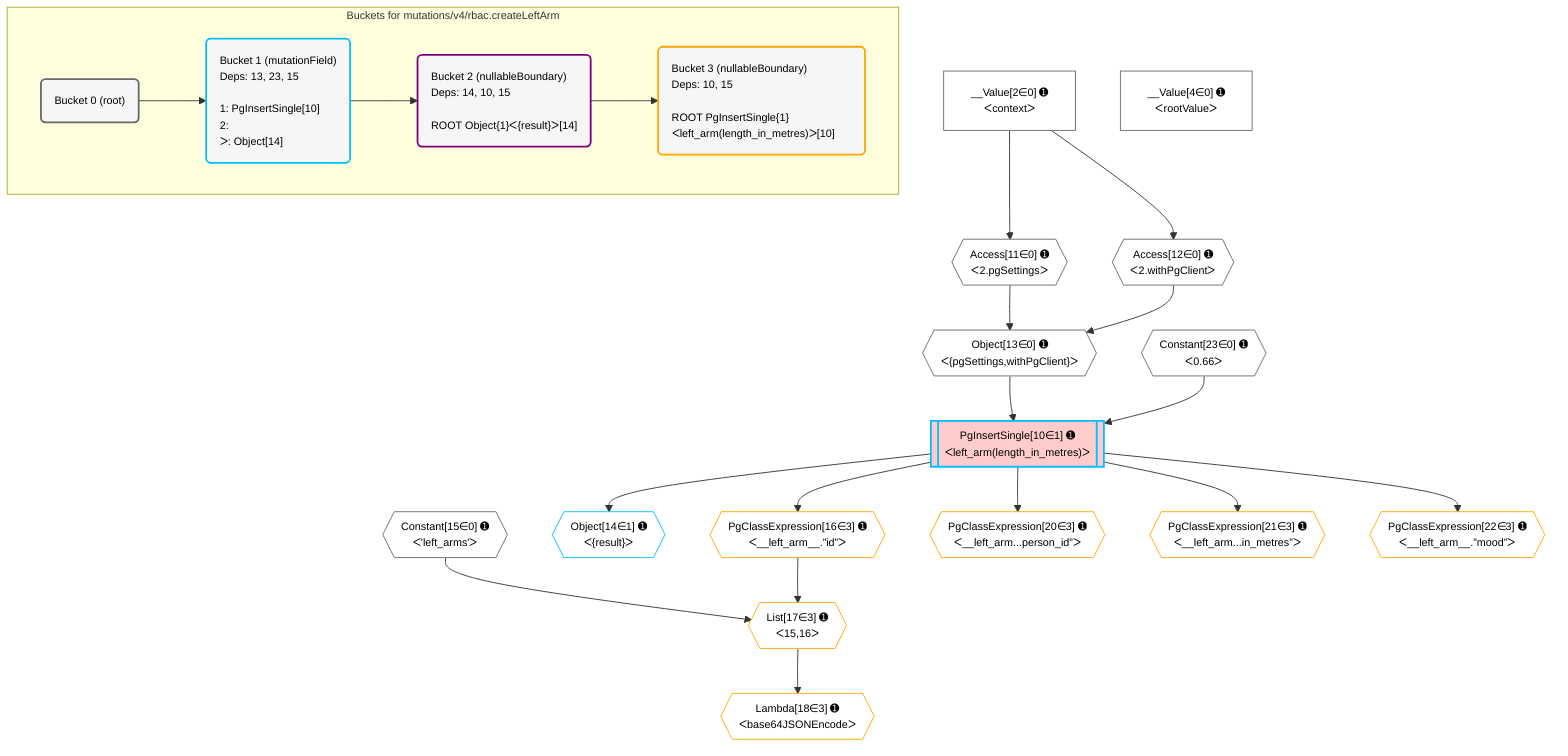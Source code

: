 %%{init: {'themeVariables': { 'fontSize': '12px'}}}%%
graph TD
    classDef path fill:#eee,stroke:#000,color:#000
    classDef plan fill:#fff,stroke-width:1px,color:#000
    classDef itemplan fill:#fff,stroke-width:2px,color:#000
    classDef unbatchedplan fill:#dff,stroke-width:1px,color:#000
    classDef sideeffectplan fill:#fcc,stroke-width:2px,color:#000
    classDef bucket fill:#f6f6f6,color:#000,stroke-width:2px,text-align:left


    %% plan dependencies
    Object13{{"Object[13∈0] ➊<br />ᐸ{pgSettings,withPgClient}ᐳ"}}:::plan
    Access11{{"Access[11∈0] ➊<br />ᐸ2.pgSettingsᐳ"}}:::plan
    Access12{{"Access[12∈0] ➊<br />ᐸ2.withPgClientᐳ"}}:::plan
    Access11 & Access12 --> Object13
    __Value2["__Value[2∈0] ➊<br />ᐸcontextᐳ"]:::plan
    __Value2 --> Access11
    __Value2 --> Access12
    __Value4["__Value[4∈0] ➊<br />ᐸrootValueᐳ"]:::plan
    Constant15{{"Constant[15∈0] ➊<br />ᐸ'left_arms'ᐳ"}}:::plan
    Constant23{{"Constant[23∈0] ➊<br />ᐸ0.66ᐳ"}}:::plan
    PgInsertSingle10[["PgInsertSingle[10∈1] ➊<br />ᐸleft_arm(length_in_metres)ᐳ"]]:::sideeffectplan
    Object13 & Constant23 --> PgInsertSingle10
    Object14{{"Object[14∈1] ➊<br />ᐸ{result}ᐳ"}}:::plan
    PgInsertSingle10 --> Object14
    List17{{"List[17∈3] ➊<br />ᐸ15,16ᐳ"}}:::plan
    PgClassExpression16{{"PgClassExpression[16∈3] ➊<br />ᐸ__left_arm__.”id”ᐳ"}}:::plan
    Constant15 & PgClassExpression16 --> List17
    PgInsertSingle10 --> PgClassExpression16
    Lambda18{{"Lambda[18∈3] ➊<br />ᐸbase64JSONEncodeᐳ"}}:::plan
    List17 --> Lambda18
    PgClassExpression20{{"PgClassExpression[20∈3] ➊<br />ᐸ__left_arm...person_id”ᐳ"}}:::plan
    PgInsertSingle10 --> PgClassExpression20
    PgClassExpression21{{"PgClassExpression[21∈3] ➊<br />ᐸ__left_arm...in_metres”ᐳ"}}:::plan
    PgInsertSingle10 --> PgClassExpression21
    PgClassExpression22{{"PgClassExpression[22∈3] ➊<br />ᐸ__left_arm__.”mood”ᐳ"}}:::plan
    PgInsertSingle10 --> PgClassExpression22

    %% define steps

    subgraph "Buckets for mutations/v4/rbac.createLeftArm"
    Bucket0("Bucket 0 (root)"):::bucket
    classDef bucket0 stroke:#696969
    class Bucket0,__Value2,__Value4,Access11,Access12,Object13,Constant15,Constant23 bucket0
    Bucket1("Bucket 1 (mutationField)<br />Deps: 13, 23, 15<br /><br />1: PgInsertSingle[10]<br />2: <br />ᐳ: Object[14]"):::bucket
    classDef bucket1 stroke:#00bfff
    class Bucket1,PgInsertSingle10,Object14 bucket1
    Bucket2("Bucket 2 (nullableBoundary)<br />Deps: 14, 10, 15<br /><br />ROOT Object{1}ᐸ{result}ᐳ[14]"):::bucket
    classDef bucket2 stroke:#7f007f
    class Bucket2 bucket2
    Bucket3("Bucket 3 (nullableBoundary)<br />Deps: 10, 15<br /><br />ROOT PgInsertSingle{1}ᐸleft_arm(length_in_metres)ᐳ[10]"):::bucket
    classDef bucket3 stroke:#ffa500
    class Bucket3,PgClassExpression16,List17,Lambda18,PgClassExpression20,PgClassExpression21,PgClassExpression22 bucket3
    Bucket0 --> Bucket1
    Bucket1 --> Bucket2
    Bucket2 --> Bucket3
    end